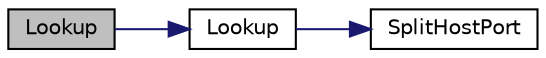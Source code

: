 digraph "Lookup"
{
  edge [fontname="Helvetica",fontsize="10",labelfontname="Helvetica",labelfontsize="10"];
  node [fontname="Helvetica",fontsize="10",shape=record];
  rankdir="LR";
  Node101 [label="Lookup",height=0.2,width=0.4,color="black", fillcolor="grey75", style="filled", fontcolor="black"];
  Node101 -> Node102 [color="midnightblue",fontsize="10",style="solid",fontname="Helvetica"];
  Node102 [label="Lookup",height=0.2,width=0.4,color="black", fillcolor="white", style="filled",URL="$d0/d0e/netbase_8cpp.html#a56a2f4bcb9fb77b5efe358f804f642cc"];
  Node102 -> Node103 [color="midnightblue",fontsize="10",style="solid",fontname="Helvetica"];
  Node103 [label="SplitHostPort",height=0.2,width=0.4,color="black", fillcolor="white", style="filled",URL="$d0/d0e/netbase_8cpp.html#a1b1ce2ba1ffe40785e65ec3ad5a20e79"];
}
